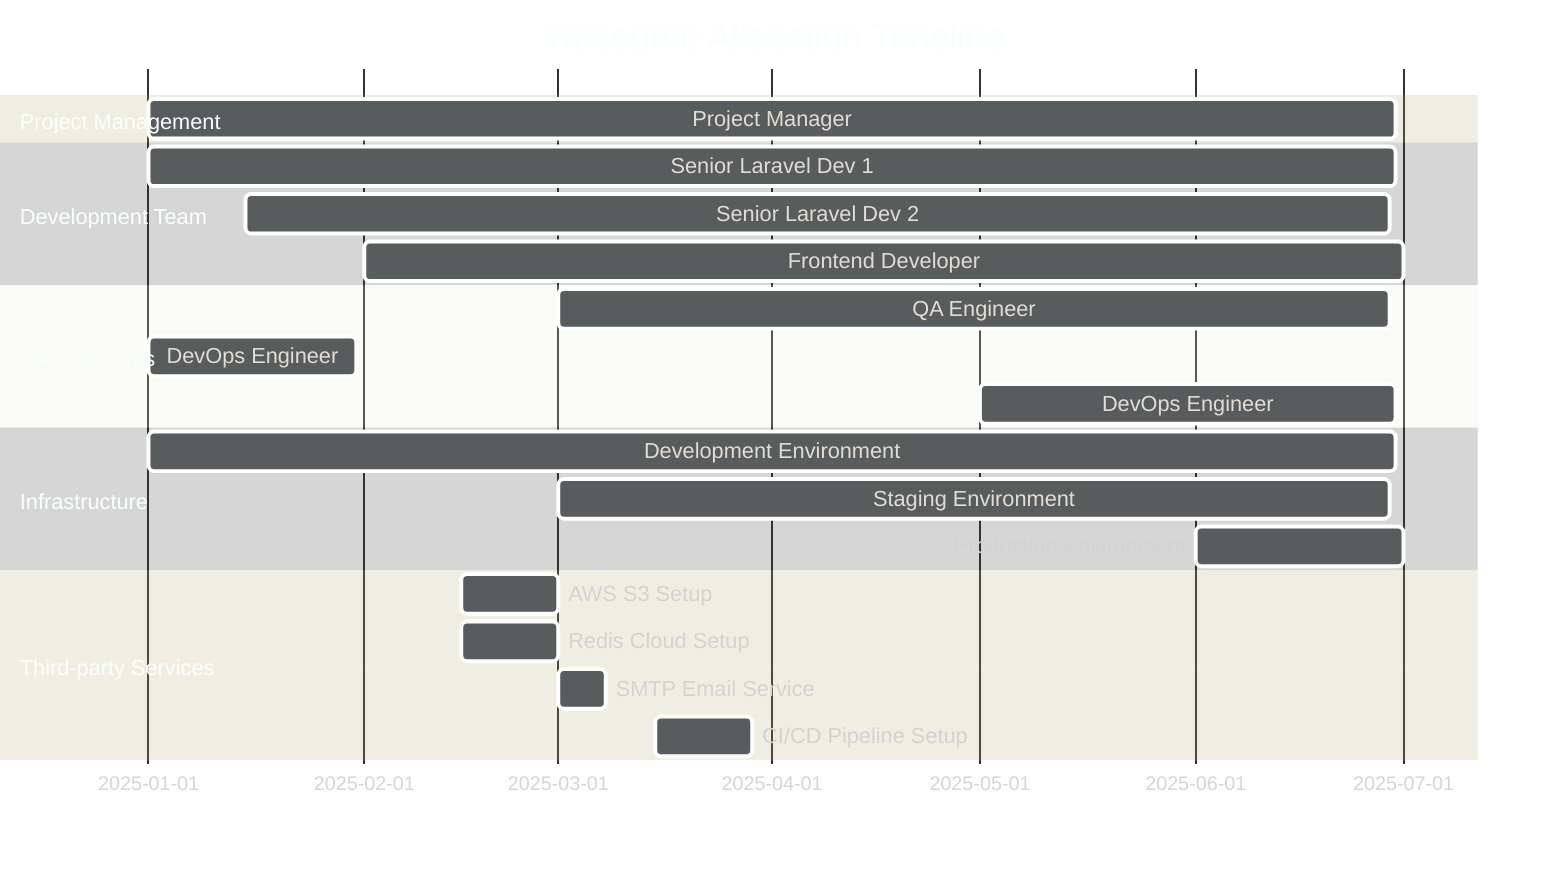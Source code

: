 %%{init: {'theme': 'dark', 'themeVariables': { 'primaryColor': '#2c3e50', 'primaryTextColor': '#ecf0f1', 'primaryBorderColor': '#7f8c8d', 'lineColor': '#ecf0f1', 'secondaryColor': '#34495e', 'tertiaryColor': '#282c34' }}}%%
gantt
    title Resource Allocation Timeline
    dateFormat  YYYY-MM-DD
    
    section Project Management
    Project Manager       :pm, 2025-01-01, 180d
    
    section Development Team
    Senior Laravel Dev 1  :sd1, 2025-01-01, 180d
    Senior Laravel Dev 2  :sd2, 2025-01-15, 165d
    Frontend Developer    :fd, 2025-02-01, 150d
    
    section QA & DevOps
    QA Engineer           :qa, 2025-03-01, 120d
    DevOps Engineer       :devops, 2025-01-01, 30d
    DevOps Engineer       :devops2, 2025-05-01, 60d
    
    section Infrastructure
    Development Environment :dev, 2025-01-01, 180d
    Staging Environment     :staging, 2025-03-01, 120d
    Production Environment  :prod, 2025-06-01, 30d
    
    section Third-party Services
    AWS S3 Setup           :s3, 2025-02-15, 14d
    Redis Cloud Setup      :redis, 2025-02-15, 14d
    SMTP Email Service     :smtp, 2025-03-01, 7d
    CI/CD Pipeline Setup   :cicd, 2025-03-15, 14d